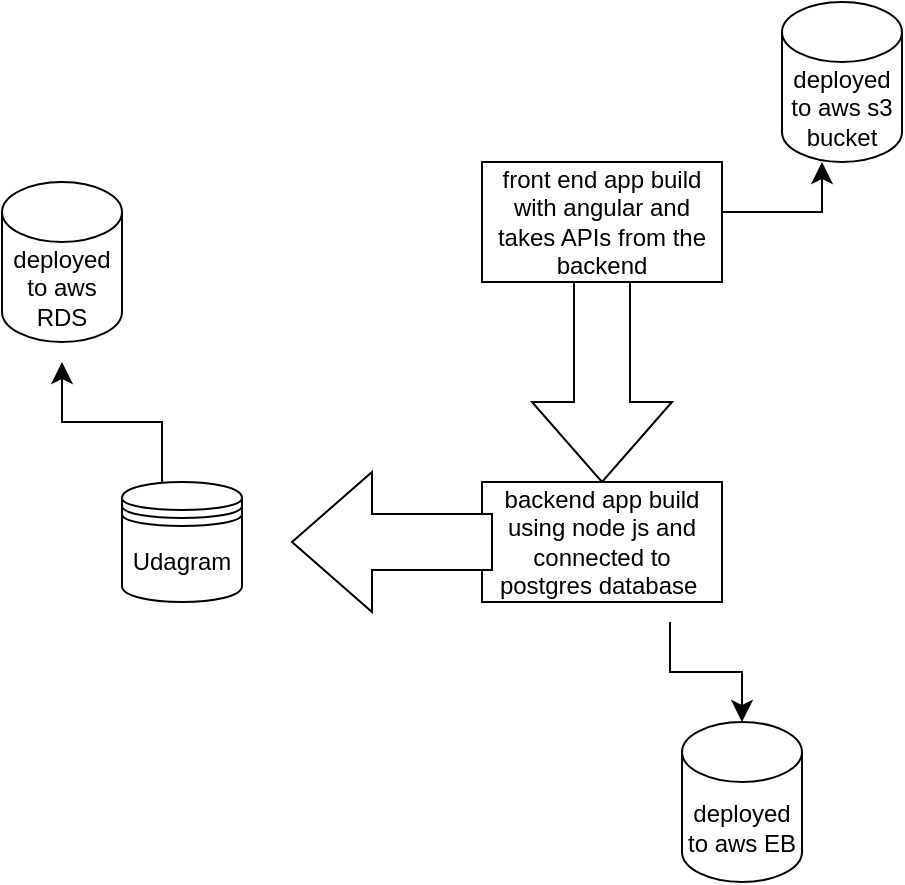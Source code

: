 <mxfile version="20.7.4" type="device"><diagram id="2B4clU9FFGRAYetvIjLO" name="Page-1"><mxGraphModel dx="1434" dy="834" grid="1" gridSize="10" guides="1" tooltips="1" connect="1" arrows="1" fold="1" page="1" pageScale="1" pageWidth="827" pageHeight="1169" math="0" shadow="0"><root><mxCell id="0"/><mxCell id="1" parent="0"/><mxCell id="O4lX2rFsL4iw__BupUZf-1" value="front end app build with angular and takes APIs from the backend" style="rounded=0;whiteSpace=wrap;html=1;" parent="1" vertex="1"><mxGeometry x="320" y="150" width="120" height="60" as="geometry"/></mxCell><mxCell id="O4lX2rFsL4iw__BupUZf-2" value="" style="html=1;shadow=0;dashed=0;align=center;verticalAlign=middle;shape=mxgraph.arrows2.arrow;dy=0.6;dx=40;direction=south;notch=0;" parent="1" vertex="1"><mxGeometry x="345" y="210" width="70" height="100" as="geometry"/></mxCell><mxCell id="O4lX2rFsL4iw__BupUZf-3" value="backend app build using node js and connected to postgres database&amp;nbsp;" style="rounded=0;whiteSpace=wrap;html=1;" parent="1" vertex="1"><mxGeometry x="320" y="310" width="120" height="60" as="geometry"/></mxCell><mxCell id="O4lX2rFsL4iw__BupUZf-4" value="Udagram" style="shape=datastore;whiteSpace=wrap;html=1;" parent="1" vertex="1"><mxGeometry x="140" y="310" width="60" height="60" as="geometry"/></mxCell><mxCell id="O4lX2rFsL4iw__BupUZf-5" value="" style="html=1;shadow=0;dashed=0;align=center;verticalAlign=middle;shape=mxgraph.arrows2.arrow;dy=0.6;dx=40;direction=south;notch=0;rotation=90;" parent="1" vertex="1"><mxGeometry x="240" y="290" width="70" height="100" as="geometry"/></mxCell><mxCell id="AyMkAjP5RPAn4y9QrJWs-1" value="" style="edgeStyle=elbowEdgeStyle;elbow=vertical;endArrow=classic;html=1;curved=0;rounded=0;endSize=8;startSize=8;" edge="1" parent="1"><mxGeometry width="50" height="50" relative="1" as="geometry"><mxPoint x="440" y="200" as="sourcePoint"/><mxPoint x="490" y="150" as="targetPoint"/></mxGeometry></mxCell><mxCell id="AyMkAjP5RPAn4y9QrJWs-2" value="deployed to aws s3 bucket" style="shape=cylinder3;whiteSpace=wrap;html=1;boundedLbl=1;backgroundOutline=1;size=15;" vertex="1" parent="1"><mxGeometry x="470" y="70" width="60" height="80" as="geometry"/></mxCell><mxCell id="AyMkAjP5RPAn4y9QrJWs-3" value="" style="edgeStyle=elbowEdgeStyle;elbow=vertical;endArrow=classic;html=1;curved=0;rounded=0;endSize=8;startSize=8;" edge="1" parent="1"><mxGeometry width="50" height="50" relative="1" as="geometry"><mxPoint x="160" y="310" as="sourcePoint"/><mxPoint x="110" y="250" as="targetPoint"/></mxGeometry></mxCell><mxCell id="AyMkAjP5RPAn4y9QrJWs-4" value="deployed to aws RDS" style="shape=cylinder3;whiteSpace=wrap;html=1;boundedLbl=1;backgroundOutline=1;size=15;" vertex="1" parent="1"><mxGeometry x="80" y="160" width="60" height="80" as="geometry"/></mxCell><mxCell id="AyMkAjP5RPAn4y9QrJWs-5" value="" style="edgeStyle=elbowEdgeStyle;elbow=vertical;endArrow=classic;html=1;curved=0;rounded=0;endSize=8;startSize=8;" edge="1" parent="1"><mxGeometry width="50" height="50" relative="1" as="geometry"><mxPoint x="414" y="380" as="sourcePoint"/><mxPoint x="450" y="430" as="targetPoint"/></mxGeometry></mxCell><mxCell id="AyMkAjP5RPAn4y9QrJWs-6" value="deployed to aws EB" style="shape=cylinder3;whiteSpace=wrap;html=1;boundedLbl=1;backgroundOutline=1;size=15;" vertex="1" parent="1"><mxGeometry x="420" y="430" width="60" height="80" as="geometry"/></mxCell></root></mxGraphModel></diagram></mxfile>